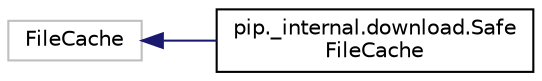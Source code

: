 digraph "Graphical Class Hierarchy"
{
  edge [fontname="Helvetica",fontsize="10",labelfontname="Helvetica",labelfontsize="10"];
  node [fontname="Helvetica",fontsize="10",shape=record];
  rankdir="LR";
  Node743 [label="FileCache",height=0.2,width=0.4,color="grey75", fillcolor="white", style="filled"];
  Node743 -> Node0 [dir="back",color="midnightblue",fontsize="10",style="solid",fontname="Helvetica"];
  Node0 [label="pip._internal.download.Safe\lFileCache",height=0.2,width=0.4,color="black", fillcolor="white", style="filled",URL="$classpip_1_1__internal_1_1download_1_1_safe_file_cache.html"];
}
